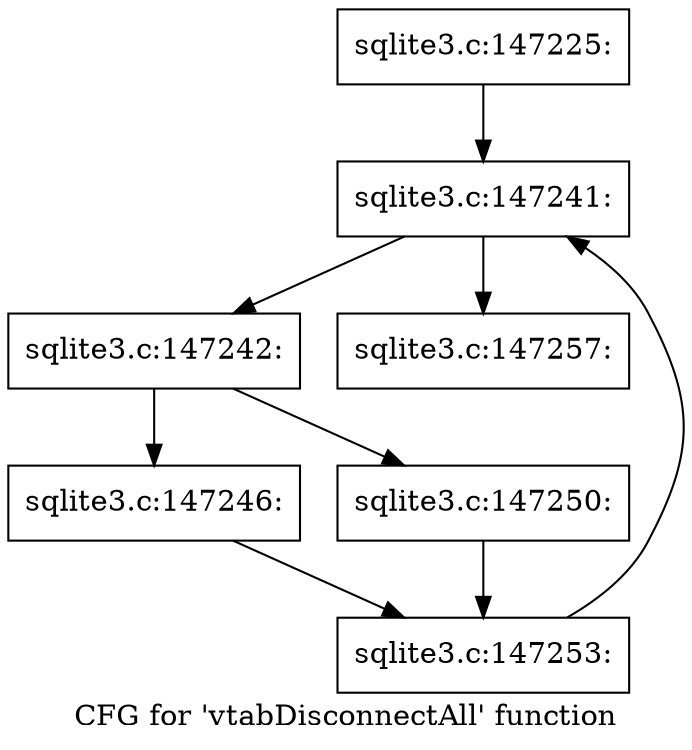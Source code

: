 digraph "CFG for 'vtabDisconnectAll' function" {
	label="CFG for 'vtabDisconnectAll' function";

	Node0x55c0f852ec10 [shape=record,label="{sqlite3.c:147225:}"];
	Node0x55c0f852ec10 -> Node0x55c0f8536fd0;
	Node0x55c0f8536fd0 [shape=record,label="{sqlite3.c:147241:}"];
	Node0x55c0f8536fd0 -> Node0x55c0f85372b0;
	Node0x55c0f8536fd0 -> Node0x55c0f8537130;
	Node0x55c0f85372b0 [shape=record,label="{sqlite3.c:147242:}"];
	Node0x55c0f85372b0 -> Node0x55c0f8537ff0;
	Node0x55c0f85372b0 -> Node0x55c0f8538090;
	Node0x55c0f8537ff0 [shape=record,label="{sqlite3.c:147246:}"];
	Node0x55c0f8537ff0 -> Node0x55c0f8538040;
	Node0x55c0f8538090 [shape=record,label="{sqlite3.c:147250:}"];
	Node0x55c0f8538090 -> Node0x55c0f8538040;
	Node0x55c0f8538040 [shape=record,label="{sqlite3.c:147253:}"];
	Node0x55c0f8538040 -> Node0x55c0f8536fd0;
	Node0x55c0f8537130 [shape=record,label="{sqlite3.c:147257:}"];
}
